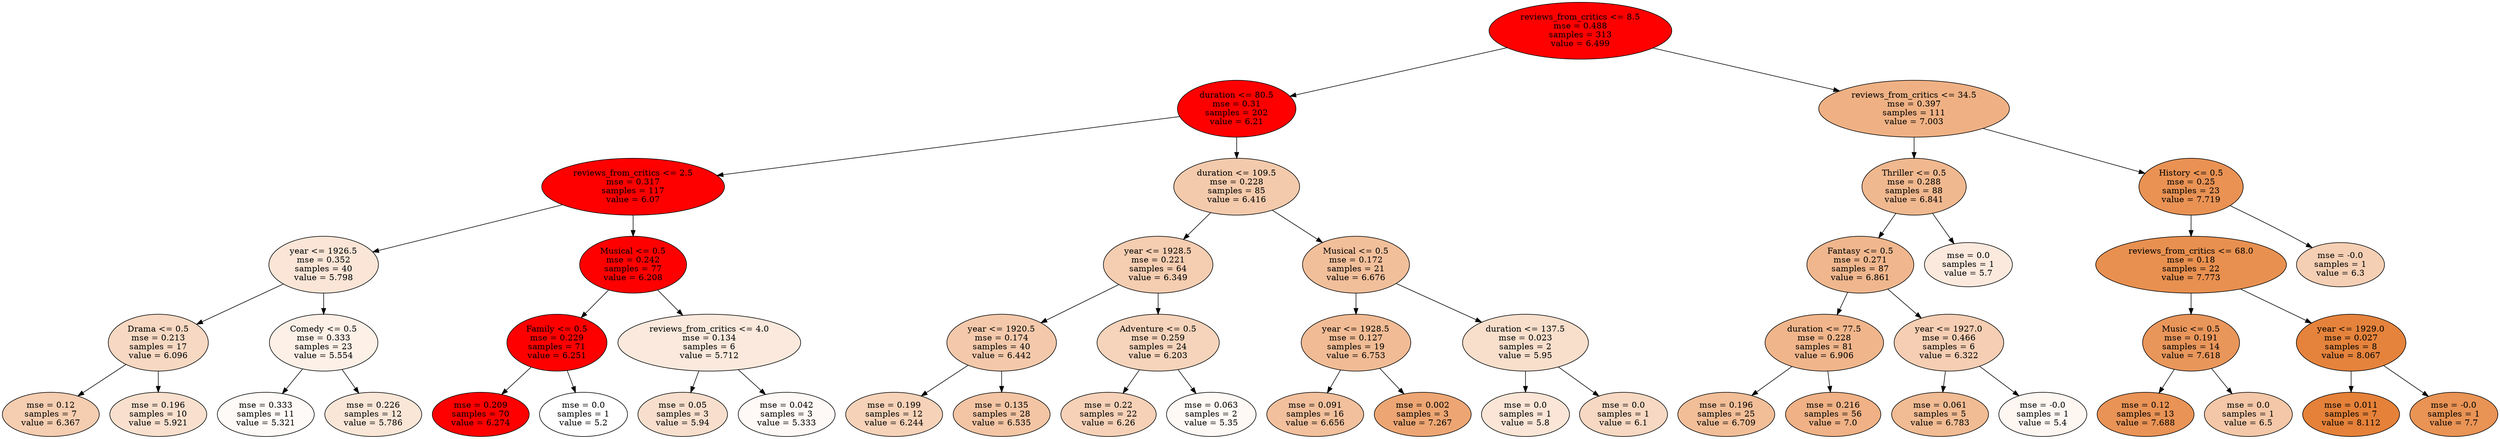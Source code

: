 digraph {
	0 [label="reviews_from_critics <= 8.5\nmse = 0.488\nsamples = 313\nvalue = 6.499" fillcolor=red style=filled]
	1 [label="duration <= 80.5\nmse = 0.31\nsamples = 202\nvalue = 6.21" fillcolor=red style=filled]
	2 [label="reviews_from_critics <= 2.5\nmse = 0.317\nsamples = 117\nvalue = 6.07" fillcolor=red style=filled]
	3 [label="year <= 1926.5\nmse = 0.352\nsamples = 40\nvalue = 5.798" fillcolor="#fae5d6" style=filled]
	4 [label="Drama <= 0.5\nmse = 0.213\nsamples = 17\nvalue = 6.096" fillcolor="#f7d8c2" style=filled]
	5 [label="mse = 0.12\nsamples = 7\nvalue = 6.367" fillcolor="#f5cdb0" style=filled]
	6 [label="mse = 0.196\nsamples = 10\nvalue = 5.921" fillcolor="#f9e0ce" style=filled]
	7 [label="Comedy <= 0.5\nmse = 0.333\nsamples = 23\nvalue = 5.554" fillcolor="#fcf0e7" style=filled]
	8 [label="mse = 0.333\nsamples = 11\nvalue = 5.321" fillcolor="#fefaf7" style=filled]
	9 [label="mse = 0.226\nsamples = 12\nvalue = 5.786" fillcolor="#fae6d7" style=filled]
	10 [label="Musical <= 0.5\nmse = 0.242\nsamples = 77\nvalue = 6.208" fillcolor=red style=filled]
	11 [label="Family <= 0.5\nmse = 0.229\nsamples = 71\nvalue = 6.251" fillcolor=red style=filled]
	12 [label="mse = 0.209\nsamples = 70\nvalue = 6.274" fillcolor=red style=filled]
	13 [label="mse = 0.0\nsamples = 1\nvalue = 5.2" fillcolor="#ffffff" style=filled]
	14 [label="reviews_from_critics <= 4.0\nmse = 0.134\nsamples = 6\nvalue = 5.712" fillcolor="#fae9dc" style=filled]
	15 [label="mse = 0.05\nsamples = 3\nvalue = 5.94" fillcolor="#f8dfcd" style=filled]
	16 [label="mse = 0.042\nsamples = 3\nvalue = 5.333" fillcolor="#fef9f6" style=filled]
	17 [label="duration <= 109.5\nmse = 0.228\nsamples = 85\nvalue = 6.416" fillcolor="#f4caac" style=filled]
	18 [label="year <= 1928.5\nmse = 0.221\nsamples = 64\nvalue = 6.349" fillcolor="#f5cdb1" style=filled]
	19 [label="year <= 1920.5\nmse = 0.174\nsamples = 40\nvalue = 6.442" fillcolor="#f4c9ab" style=filled]
	20 [label="mse = 0.199\nsamples = 12\nvalue = 6.244" fillcolor="#f6d2b8" style=filled]
	21 [label="mse = 0.135\nsamples = 28\nvalue = 6.535" fillcolor="#f3c5a4" style=filled]
	22 [label="Adventure <= 0.5\nmse = 0.259\nsamples = 24\nvalue = 6.203" fillcolor="#f6d4bb" style=filled]
	23 [label="mse = 0.22\nsamples = 22\nvalue = 6.26" fillcolor="#f6d1b7" style=filled]
	24 [label="mse = 0.063\nsamples = 2\nvalue = 5.35" fillcolor="#fef9f5" style=filled]
	25 [label="Musical <= 0.5\nmse = 0.172\nsamples = 21\nvalue = 6.676" fillcolor="#f2bf9b" style=filled]
	26 [label="year <= 1928.5\nmse = 0.127\nsamples = 19\nvalue = 6.753" fillcolor="#f1bc95" style=filled]
	27 [label="mse = 0.091\nsamples = 16\nvalue = 6.656" fillcolor="#f2c09c" style=filled]
	28 [label="mse = 0.002\nsamples = 3\nvalue = 7.267" fillcolor="#eda673" style=filled]
	29 [label="duration <= 137.5\nmse = 0.023\nsamples = 2\nvalue = 5.95" fillcolor="#f8dfcc" style=filled]
	30 [label="mse = 0.0\nsamples = 1\nvalue = 5.8" fillcolor="#fae5d6" style=filled]
	31 [label="mse = 0.0\nsamples = 1\nvalue = 6.1" fillcolor="#f7d8c2" style=filled]
	32 [label="reviews_from_critics <= 34.5\nmse = 0.397\nsamples = 111\nvalue = 7.003" fillcolor="#efb184" style=filled]
	33 [label="Thriller <= 0.5\nmse = 0.288\nsamples = 88\nvalue = 6.841" fillcolor="#f0b88f" style=filled]
	34 [label="Fantasy <= 0.5\nmse = 0.271\nsamples = 87\nvalue = 6.861" fillcolor="#f0b78e" style=filled]
	35 [label="duration <= 77.5\nmse = 0.228\nsamples = 81\nvalue = 6.906" fillcolor="#f0b58b" style=filled]
	36 [label="mse = 0.196\nsamples = 25\nvalue = 6.709" fillcolor="#f2be98" style=filled]
	37 [label="mse = 0.216\nsamples = 56\nvalue = 7.0" fillcolor="#efb185" style=filled]
	38 [label="year <= 1927.0\nmse = 0.466\nsamples = 6\nvalue = 6.322" fillcolor="#f5ceb3" style=filled]
	39 [label="mse = 0.061\nsamples = 5\nvalue = 6.783" fillcolor="#f1bb93" style=filled]
	40 [label="mse = -0.0\nsamples = 1\nvalue = 5.4" fillcolor="#fdf6f1" style=filled]
	41 [label="mse = 0.0\nsamples = 1\nvalue = 5.7" fillcolor="#fbe9dd" style=filled]
	42 [label="History <= 0.5\nmse = 0.25\nsamples = 23\nvalue = 7.719" fillcolor="#e99254" style=filled]
	43 [label="reviews_from_critics <= 68.0\nmse = 0.18\nsamples = 22\nvalue = 7.773" fillcolor="#e89050" style=filled]
	44 [label="Music <= 0.5\nmse = 0.191\nsamples = 14\nvalue = 7.618" fillcolor="#e9965b" style=filled]
	45 [label="mse = 0.12\nsamples = 13\nvalue = 7.688" fillcolor="#e99356" style=filled]
	46 [label="mse = 0.0\nsamples = 1\nvalue = 6.5" fillcolor="#f3c7a7" style=filled]
	47 [label="year <= 1929.0\nmse = 0.027\nsamples = 8\nvalue = 8.067" fillcolor="#e5833c" style=filled]
	48 [label="mse = 0.011\nsamples = 7\nvalue = 8.112" fillcolor="#e58139" style=filled]
	49 [label="mse = -0.0\nsamples = 1\nvalue = 7.7" fillcolor="#e99355" style=filled]
	50 [label="mse = -0.0\nsamples = 1\nvalue = 6.3" fillcolor="#f5cfb4" style=filled]
	0 -> 1
	1 -> 2
	2 -> 3
	3 -> 4
	4 -> 5
	4 -> 6
	3 -> 7
	7 -> 8
	7 -> 9
	2 -> 10
	10 -> 11
	11 -> 12
	11 -> 13
	10 -> 14
	14 -> 15
	14 -> 16
	1 -> 17
	17 -> 18
	18 -> 19
	19 -> 20
	19 -> 21
	18 -> 22
	22 -> 23
	22 -> 24
	17 -> 25
	25 -> 26
	26 -> 27
	26 -> 28
	25 -> 29
	29 -> 30
	29 -> 31
	0 -> 32
	32 -> 33
	33 -> 34
	34 -> 35
	35 -> 36
	35 -> 37
	34 -> 38
	38 -> 39
	38 -> 40
	33 -> 41
	32 -> 42
	42 -> 43
	43 -> 44
	44 -> 45
	44 -> 46
	43 -> 47
	47 -> 48
	47 -> 49
	42 -> 50
}
